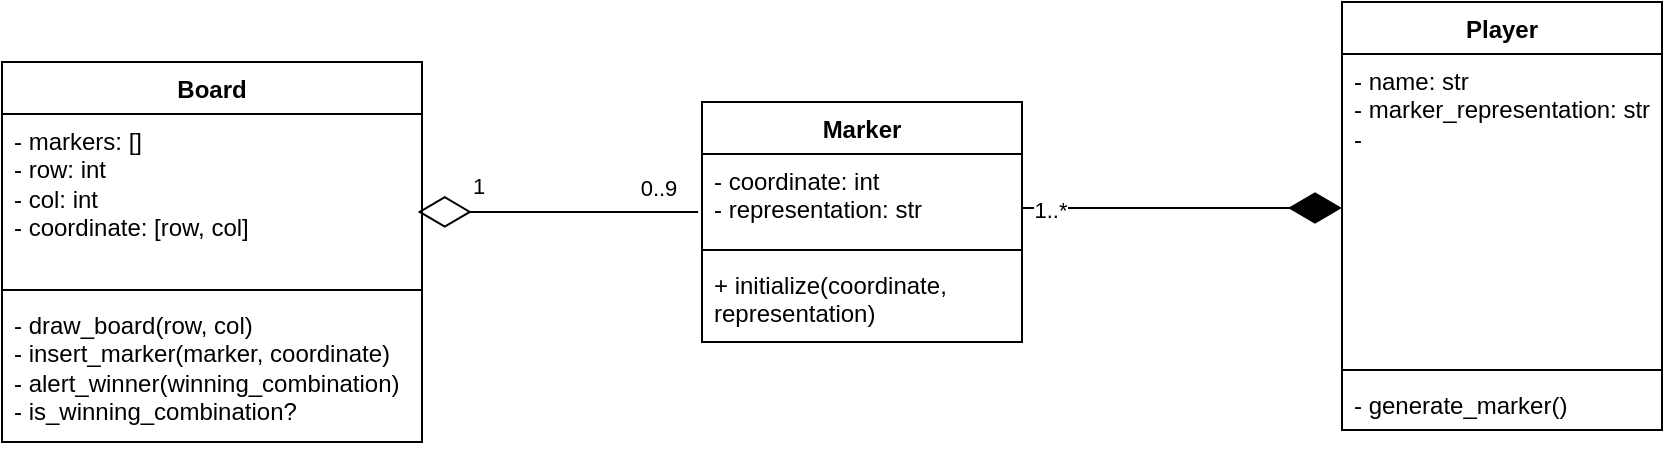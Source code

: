 <mxfile version="24.6.5" type="github">
  <diagram name="Page-1" id="c4acf3e9-155e-7222-9cf6-157b1a14988f">
    <mxGraphModel dx="2284" dy="699" grid="1" gridSize="10" guides="1" tooltips="1" connect="1" arrows="1" fold="1" page="1" pageScale="1" pageWidth="850" pageHeight="1100" background="none" math="0" shadow="0">
      <root>
        <mxCell id="0" />
        <mxCell id="1" parent="0" />
        <mxCell id="5d2195bd80daf111-30" style="edgeStyle=orthogonalEdgeStyle;rounded=0;html=1;dashed=1;labelBackgroundColor=none;startFill=0;endArrow=open;endFill=0;endSize=10;fontFamily=Verdana;fontSize=10;" parent="1" source="5d2195bd80daf111-20" edge="1">
          <mxGeometry relative="1" as="geometry">
            <Array as="points">
              <mxPoint x="300" y="580" />
              <mxPoint x="300" y="642" />
            </Array>
            <mxPoint x="-200" y="642" as="targetPoint" />
          </mxGeometry>
        </mxCell>
        <mxCell id="5d2195bd80daf111-32" style="edgeStyle=orthogonalEdgeStyle;rounded=0;html=1;dashed=1;labelBackgroundColor=none;startFill=0;endArrow=open;endFill=0;endSize=10;fontFamily=Verdana;fontSize=10;" parent="1" source="5d2195bd80daf111-20" edge="1">
          <mxGeometry relative="1" as="geometry">
            <Array as="points">
              <mxPoint x="170" y="780" />
            </Array>
            <mxPoint x="-360" y="780" as="targetPoint" />
          </mxGeometry>
        </mxCell>
        <mxCell id="5d2195bd80daf111-33" style="edgeStyle=orthogonalEdgeStyle;rounded=0;html=1;dashed=1;labelBackgroundColor=none;startFill=0;endArrow=open;endFill=0;endSize=10;fontFamily=Verdana;fontSize=10;" parent="1" source="5d2195bd80daf111-20" edge="1">
          <mxGeometry relative="1" as="geometry">
            <Array as="points">
              <mxPoint x="140" y="978" />
            </Array>
            <mxPoint x="-360" y="978" as="targetPoint" />
          </mxGeometry>
        </mxCell>
        <mxCell id="KroFiL_tocNXz4LVEAQP-9" value="Marker" style="swimlane;fontStyle=1;align=center;verticalAlign=top;childLayout=stackLayout;horizontal=1;startSize=26;horizontalStack=0;resizeParent=1;resizeParentMax=0;resizeLast=0;collapsible=1;marginBottom=0;whiteSpace=wrap;html=1;" vertex="1" parent="1">
          <mxGeometry x="160" y="140" width="160" height="120" as="geometry" />
        </mxCell>
        <mxCell id="KroFiL_tocNXz4LVEAQP-10" value="- coordinate: int&lt;br&gt;&lt;div&gt;- representation: str&lt;/div&gt;" style="text;strokeColor=none;fillColor=none;align=left;verticalAlign=top;spacingLeft=4;spacingRight=4;overflow=hidden;rotatable=0;points=[[0,0.5],[1,0.5]];portConstraint=eastwest;whiteSpace=wrap;html=1;" vertex="1" parent="KroFiL_tocNXz4LVEAQP-9">
          <mxGeometry y="26" width="160" height="44" as="geometry" />
        </mxCell>
        <mxCell id="KroFiL_tocNXz4LVEAQP-11" value="" style="line;strokeWidth=1;fillColor=none;align=left;verticalAlign=middle;spacingTop=-1;spacingLeft=3;spacingRight=3;rotatable=0;labelPosition=right;points=[];portConstraint=eastwest;strokeColor=inherit;" vertex="1" parent="KroFiL_tocNXz4LVEAQP-9">
          <mxGeometry y="70" width="160" height="8" as="geometry" />
        </mxCell>
        <mxCell id="KroFiL_tocNXz4LVEAQP-12" value="+ initialize(coordinate,&amp;nbsp;&lt;div&gt;representation)&lt;/div&gt;" style="text;strokeColor=none;fillColor=none;align=left;verticalAlign=top;spacingLeft=4;spacingRight=4;overflow=hidden;rotatable=0;points=[[0,0.5],[1,0.5]];portConstraint=eastwest;whiteSpace=wrap;html=1;" vertex="1" parent="KroFiL_tocNXz4LVEAQP-9">
          <mxGeometry y="78" width="160" height="42" as="geometry" />
        </mxCell>
        <mxCell id="KroFiL_tocNXz4LVEAQP-15" value="Board" style="swimlane;fontStyle=1;align=center;verticalAlign=top;childLayout=stackLayout;horizontal=1;startSize=26;horizontalStack=0;resizeParent=1;resizeParentMax=0;resizeLast=0;collapsible=1;marginBottom=0;whiteSpace=wrap;html=1;" vertex="1" parent="1">
          <mxGeometry x="-190" y="120" width="210" height="190" as="geometry" />
        </mxCell>
        <mxCell id="KroFiL_tocNXz4LVEAQP-16" value="- markers: []&lt;div&gt;- row: int&lt;/div&gt;&lt;div&gt;- col: int&lt;/div&gt;&lt;div&gt;- coordinate: [row, col]&lt;/div&gt;" style="text;strokeColor=none;fillColor=none;align=left;verticalAlign=top;spacingLeft=4;spacingRight=4;overflow=hidden;rotatable=0;points=[[0,0.5],[1,0.5]];portConstraint=eastwest;whiteSpace=wrap;html=1;" vertex="1" parent="KroFiL_tocNXz4LVEAQP-15">
          <mxGeometry y="26" width="210" height="84" as="geometry" />
        </mxCell>
        <mxCell id="KroFiL_tocNXz4LVEAQP-17" value="" style="line;strokeWidth=1;fillColor=none;align=left;verticalAlign=middle;spacingTop=-1;spacingLeft=3;spacingRight=3;rotatable=0;labelPosition=right;points=[];portConstraint=eastwest;strokeColor=inherit;" vertex="1" parent="KroFiL_tocNXz4LVEAQP-15">
          <mxGeometry y="110" width="210" height="8" as="geometry" />
        </mxCell>
        <mxCell id="KroFiL_tocNXz4LVEAQP-18" value="- draw_board(row, col)&lt;div&gt;- insert_marker(marker, coordinate)&lt;br&gt;&lt;div&gt;- alert_winner(winning_combination)&lt;/div&gt;&lt;div&gt;- is_winning_combination?&lt;/div&gt;&lt;div&gt;&lt;br&gt;&lt;/div&gt;&lt;div&gt;&lt;br&gt;&lt;/div&gt;&lt;/div&gt;" style="text;strokeColor=none;fillColor=none;align=left;verticalAlign=top;spacingLeft=4;spacingRight=4;overflow=hidden;rotatable=0;points=[[0,0.5],[1,0.5]];portConstraint=eastwest;whiteSpace=wrap;html=1;" vertex="1" parent="KroFiL_tocNXz4LVEAQP-15">
          <mxGeometry y="118" width="210" height="72" as="geometry" />
        </mxCell>
        <mxCell id="KroFiL_tocNXz4LVEAQP-24" value="Player" style="swimlane;fontStyle=1;align=center;verticalAlign=top;childLayout=stackLayout;horizontal=1;startSize=26;horizontalStack=0;resizeParent=1;resizeParentMax=0;resizeLast=0;collapsible=1;marginBottom=0;whiteSpace=wrap;html=1;" vertex="1" parent="1">
          <mxGeometry x="480" y="90" width="160" height="214" as="geometry" />
        </mxCell>
        <mxCell id="KroFiL_tocNXz4LVEAQP-25" value="- name: str&lt;div&gt;- marker_representation: str&lt;/div&gt;&lt;div&gt;&lt;span style=&quot;background-color: initial;&quot;&gt;-&amp;nbsp;&amp;nbsp;&lt;/span&gt;&lt;/div&gt;" style="text;strokeColor=none;fillColor=none;align=left;verticalAlign=top;spacingLeft=4;spacingRight=4;overflow=hidden;rotatable=0;points=[[0,0.5],[1,0.5]];portConstraint=eastwest;whiteSpace=wrap;html=1;" vertex="1" parent="KroFiL_tocNXz4LVEAQP-24">
          <mxGeometry y="26" width="160" height="154" as="geometry" />
        </mxCell>
        <mxCell id="KroFiL_tocNXz4LVEAQP-26" value="" style="line;strokeWidth=1;fillColor=none;align=left;verticalAlign=middle;spacingTop=-1;spacingLeft=3;spacingRight=3;rotatable=0;labelPosition=right;points=[];portConstraint=eastwest;strokeColor=inherit;" vertex="1" parent="KroFiL_tocNXz4LVEAQP-24">
          <mxGeometry y="180" width="160" height="8" as="geometry" />
        </mxCell>
        <mxCell id="KroFiL_tocNXz4LVEAQP-27" value="&lt;div&gt;- generate_marker()&lt;/div&gt;" style="text;strokeColor=none;fillColor=none;align=left;verticalAlign=top;spacingLeft=4;spacingRight=4;overflow=hidden;rotatable=0;points=[[0,0.5],[1,0.5]];portConstraint=eastwest;whiteSpace=wrap;html=1;" vertex="1" parent="KroFiL_tocNXz4LVEAQP-24">
          <mxGeometry y="188" width="160" height="26" as="geometry" />
        </mxCell>
        <mxCell id="KroFiL_tocNXz4LVEAQP-30" value="" style="endArrow=diamondThin;endFill=0;endSize=24;html=1;rounded=0;entryX=0.99;entryY=0.583;entryDx=0;entryDy=0;exitX=-0.012;exitY=0.659;exitDx=0;exitDy=0;entryPerimeter=0;exitPerimeter=0;" edge="1" parent="1" source="KroFiL_tocNXz4LVEAQP-10" target="KroFiL_tocNXz4LVEAQP-16">
          <mxGeometry width="160" relative="1" as="geometry">
            <mxPoint x="50" y="240" as="sourcePoint" />
            <mxPoint x="210" y="240" as="targetPoint" />
          </mxGeometry>
        </mxCell>
        <mxCell id="KroFiL_tocNXz4LVEAQP-31" value="0..9" style="edgeLabel;html=1;align=center;verticalAlign=middle;resizable=0;points=[];" vertex="1" connectable="0" parent="KroFiL_tocNXz4LVEAQP-30">
          <mxGeometry x="0.029" y="1" relative="1" as="geometry">
            <mxPoint x="52" y="-13" as="offset" />
          </mxGeometry>
        </mxCell>
        <mxCell id="KroFiL_tocNXz4LVEAQP-32" value="1" style="edgeLabel;html=1;align=center;verticalAlign=middle;resizable=0;points=[];" vertex="1" connectable="0" parent="KroFiL_tocNXz4LVEAQP-30">
          <mxGeometry x="-0.829" y="2" relative="1" as="geometry">
            <mxPoint x="-98" y="-15" as="offset" />
          </mxGeometry>
        </mxCell>
        <mxCell id="KroFiL_tocNXz4LVEAQP-36" value="" style="endArrow=diamondThin;endFill=1;endSize=24;html=1;rounded=0;entryX=0;entryY=0.5;entryDx=0;entryDy=0;" edge="1" parent="1" target="KroFiL_tocNXz4LVEAQP-25">
          <mxGeometry width="160" relative="1" as="geometry">
            <mxPoint x="320" y="193" as="sourcePoint" />
            <mxPoint x="460" y="350" as="targetPoint" />
          </mxGeometry>
        </mxCell>
        <mxCell id="KroFiL_tocNXz4LVEAQP-37" value="1..*" style="edgeLabel;html=1;align=center;verticalAlign=middle;resizable=0;points=[];" vertex="1" connectable="0" parent="KroFiL_tocNXz4LVEAQP-36">
          <mxGeometry x="-0.825" y="-1" relative="1" as="geometry">
            <mxPoint as="offset" />
          </mxGeometry>
        </mxCell>
      </root>
    </mxGraphModel>
  </diagram>
</mxfile>
